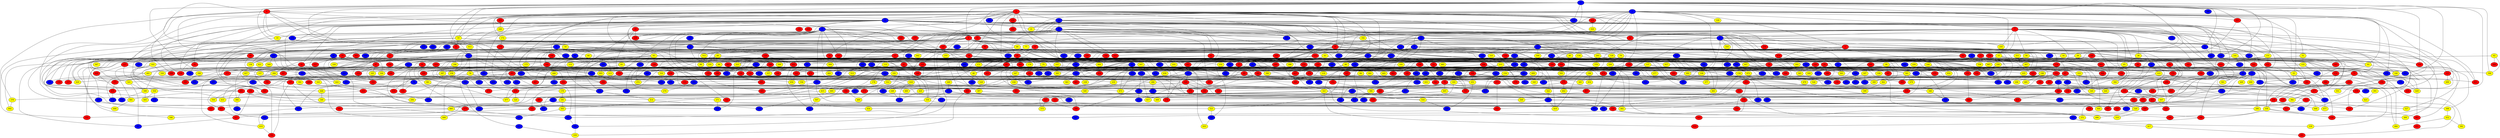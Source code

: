 graph {
0 [style = filled fillcolor = blue];
1 [style = filled fillcolor = blue];
2 [style = filled fillcolor = blue];
3 [style = filled fillcolor = red];
4 [style = filled fillcolor = red];
5 [style = filled fillcolor = red];
6 [style = filled fillcolor = red];
7 [style = filled fillcolor = blue];
8 [style = filled fillcolor = blue];
9 [style = filled fillcolor = red];
10 [style = filled fillcolor = yellow];
11 [style = filled fillcolor = red];
12 [style = filled fillcolor = blue];
13 [style = filled fillcolor = blue];
14 [style = filled fillcolor = red];
15 [style = filled fillcolor = yellow];
16 [style = filled fillcolor = yellow];
17 [style = filled fillcolor = blue];
18 [style = filled fillcolor = yellow];
19 [style = filled fillcolor = blue];
20 [style = filled fillcolor = blue];
21 [style = filled fillcolor = yellow];
22 [style = filled fillcolor = blue];
23 [style = filled fillcolor = blue];
24 [style = filled fillcolor = red];
25 [style = filled fillcolor = blue];
26 [style = filled fillcolor = blue];
27 [style = filled fillcolor = red];
28 [style = filled fillcolor = yellow];
29 [style = filled fillcolor = red];
30 [style = filled fillcolor = red];
31 [style = filled fillcolor = yellow];
32 [style = filled fillcolor = red];
33 [style = filled fillcolor = yellow];
34 [style = filled fillcolor = blue];
35 [style = filled fillcolor = blue];
36 [style = filled fillcolor = blue];
37 [style = filled fillcolor = red];
38 [style = filled fillcolor = yellow];
39 [style = filled fillcolor = yellow];
40 [style = filled fillcolor = yellow];
41 [style = filled fillcolor = blue];
42 [style = filled fillcolor = blue];
43 [style = filled fillcolor = yellow];
44 [style = filled fillcolor = red];
45 [style = filled fillcolor = red];
46 [style = filled fillcolor = yellow];
47 [style = filled fillcolor = red];
48 [style = filled fillcolor = red];
49 [style = filled fillcolor = yellow];
50 [style = filled fillcolor = blue];
51 [style = filled fillcolor = red];
52 [style = filled fillcolor = red];
53 [style = filled fillcolor = blue];
54 [style = filled fillcolor = red];
55 [style = filled fillcolor = yellow];
56 [style = filled fillcolor = yellow];
57 [style = filled fillcolor = red];
58 [style = filled fillcolor = red];
59 [style = filled fillcolor = red];
60 [style = filled fillcolor = yellow];
61 [style = filled fillcolor = red];
62 [style = filled fillcolor = yellow];
63 [style = filled fillcolor = yellow];
64 [style = filled fillcolor = yellow];
65 [style = filled fillcolor = yellow];
66 [style = filled fillcolor = blue];
67 [style = filled fillcolor = red];
68 [style = filled fillcolor = red];
69 [style = filled fillcolor = red];
70 [style = filled fillcolor = yellow];
71 [style = filled fillcolor = red];
72 [style = filled fillcolor = red];
73 [style = filled fillcolor = blue];
74 [style = filled fillcolor = blue];
75 [style = filled fillcolor = yellow];
76 [style = filled fillcolor = red];
77 [style = filled fillcolor = yellow];
78 [style = filled fillcolor = yellow];
79 [style = filled fillcolor = red];
80 [style = filled fillcolor = red];
81 [style = filled fillcolor = blue];
82 [style = filled fillcolor = blue];
83 [style = filled fillcolor = yellow];
84 [style = filled fillcolor = yellow];
85 [style = filled fillcolor = blue];
86 [style = filled fillcolor = blue];
87 [style = filled fillcolor = red];
88 [style = filled fillcolor = yellow];
89 [style = filled fillcolor = red];
90 [style = filled fillcolor = blue];
91 [style = filled fillcolor = red];
92 [style = filled fillcolor = red];
93 [style = filled fillcolor = yellow];
94 [style = filled fillcolor = red];
95 [style = filled fillcolor = blue];
96 [style = filled fillcolor = yellow];
97 [style = filled fillcolor = blue];
98 [style = filled fillcolor = yellow];
99 [style = filled fillcolor = red];
100 [style = filled fillcolor = red];
101 [style = filled fillcolor = blue];
102 [style = filled fillcolor = yellow];
103 [style = filled fillcolor = yellow];
104 [style = filled fillcolor = blue];
105 [style = filled fillcolor = red];
106 [style = filled fillcolor = red];
107 [style = filled fillcolor = blue];
108 [style = filled fillcolor = yellow];
109 [style = filled fillcolor = red];
110 [style = filled fillcolor = blue];
111 [style = filled fillcolor = blue];
112 [style = filled fillcolor = yellow];
113 [style = filled fillcolor = red];
114 [style = filled fillcolor = blue];
115 [style = filled fillcolor = red];
116 [style = filled fillcolor = blue];
117 [style = filled fillcolor = red];
118 [style = filled fillcolor = blue];
119 [style = filled fillcolor = yellow];
120 [style = filled fillcolor = red];
121 [style = filled fillcolor = red];
122 [style = filled fillcolor = red];
123 [style = filled fillcolor = yellow];
124 [style = filled fillcolor = blue];
125 [style = filled fillcolor = red];
126 [style = filled fillcolor = red];
127 [style = filled fillcolor = yellow];
128 [style = filled fillcolor = red];
129 [style = filled fillcolor = yellow];
130 [style = filled fillcolor = red];
131 [style = filled fillcolor = blue];
132 [style = filled fillcolor = blue];
133 [style = filled fillcolor = yellow];
134 [style = filled fillcolor = yellow];
135 [style = filled fillcolor = blue];
136 [style = filled fillcolor = yellow];
137 [style = filled fillcolor = yellow];
138 [style = filled fillcolor = blue];
139 [style = filled fillcolor = red];
140 [style = filled fillcolor = red];
141 [style = filled fillcolor = yellow];
142 [style = filled fillcolor = red];
143 [style = filled fillcolor = red];
144 [style = filled fillcolor = yellow];
145 [style = filled fillcolor = yellow];
146 [style = filled fillcolor = blue];
147 [style = filled fillcolor = red];
148 [style = filled fillcolor = red];
149 [style = filled fillcolor = blue];
150 [style = filled fillcolor = blue];
151 [style = filled fillcolor = yellow];
152 [style = filled fillcolor = red];
153 [style = filled fillcolor = red];
154 [style = filled fillcolor = yellow];
155 [style = filled fillcolor = yellow];
156 [style = filled fillcolor = red];
157 [style = filled fillcolor = yellow];
158 [style = filled fillcolor = yellow];
159 [style = filled fillcolor = red];
160 [style = filled fillcolor = red];
161 [style = filled fillcolor = red];
162 [style = filled fillcolor = red];
163 [style = filled fillcolor = yellow];
164 [style = filled fillcolor = yellow];
165 [style = filled fillcolor = yellow];
166 [style = filled fillcolor = yellow];
167 [style = filled fillcolor = red];
168 [style = filled fillcolor = red];
169 [style = filled fillcolor = red];
170 [style = filled fillcolor = yellow];
171 [style = filled fillcolor = yellow];
172 [style = filled fillcolor = yellow];
173 [style = filled fillcolor = blue];
174 [style = filled fillcolor = blue];
175 [style = filled fillcolor = yellow];
176 [style = filled fillcolor = red];
177 [style = filled fillcolor = red];
178 [style = filled fillcolor = yellow];
179 [style = filled fillcolor = yellow];
180 [style = filled fillcolor = blue];
181 [style = filled fillcolor = yellow];
182 [style = filled fillcolor = yellow];
183 [style = filled fillcolor = blue];
184 [style = filled fillcolor = red];
185 [style = filled fillcolor = red];
186 [style = filled fillcolor = yellow];
187 [style = filled fillcolor = yellow];
188 [style = filled fillcolor = red];
189 [style = filled fillcolor = red];
190 [style = filled fillcolor = red];
191 [style = filled fillcolor = yellow];
192 [style = filled fillcolor = red];
193 [style = filled fillcolor = yellow];
194 [style = filled fillcolor = red];
195 [style = filled fillcolor = red];
196 [style = filled fillcolor = yellow];
197 [style = filled fillcolor = blue];
198 [style = filled fillcolor = yellow];
199 [style = filled fillcolor = blue];
200 [style = filled fillcolor = blue];
201 [style = filled fillcolor = blue];
202 [style = filled fillcolor = blue];
203 [style = filled fillcolor = yellow];
204 [style = filled fillcolor = blue];
205 [style = filled fillcolor = red];
206 [style = filled fillcolor = yellow];
207 [style = filled fillcolor = yellow];
208 [style = filled fillcolor = red];
209 [style = filled fillcolor = blue];
210 [style = filled fillcolor = red];
211 [style = filled fillcolor = blue];
212 [style = filled fillcolor = red];
213 [style = filled fillcolor = yellow];
214 [style = filled fillcolor = blue];
215 [style = filled fillcolor = yellow];
216 [style = filled fillcolor = red];
217 [style = filled fillcolor = red];
218 [style = filled fillcolor = red];
219 [style = filled fillcolor = red];
220 [style = filled fillcolor = yellow];
221 [style = filled fillcolor = red];
222 [style = filled fillcolor = yellow];
223 [style = filled fillcolor = yellow];
224 [style = filled fillcolor = red];
225 [style = filled fillcolor = yellow];
226 [style = filled fillcolor = yellow];
227 [style = filled fillcolor = red];
228 [style = filled fillcolor = red];
229 [style = filled fillcolor = blue];
230 [style = filled fillcolor = red];
231 [style = filled fillcolor = yellow];
232 [style = filled fillcolor = yellow];
233 [style = filled fillcolor = red];
234 [style = filled fillcolor = red];
235 [style = filled fillcolor = yellow];
236 [style = filled fillcolor = red];
237 [style = filled fillcolor = blue];
238 [style = filled fillcolor = yellow];
239 [style = filled fillcolor = red];
240 [style = filled fillcolor = red];
241 [style = filled fillcolor = blue];
242 [style = filled fillcolor = yellow];
243 [style = filled fillcolor = blue];
244 [style = filled fillcolor = red];
245 [style = filled fillcolor = blue];
246 [style = filled fillcolor = blue];
247 [style = filled fillcolor = yellow];
248 [style = filled fillcolor = yellow];
249 [style = filled fillcolor = yellow];
250 [style = filled fillcolor = yellow];
251 [style = filled fillcolor = yellow];
252 [style = filled fillcolor = red];
253 [style = filled fillcolor = blue];
254 [style = filled fillcolor = red];
255 [style = filled fillcolor = yellow];
256 [style = filled fillcolor = red];
257 [style = filled fillcolor = yellow];
258 [style = filled fillcolor = yellow];
259 [style = filled fillcolor = red];
260 [style = filled fillcolor = red];
261 [style = filled fillcolor = red];
262 [style = filled fillcolor = yellow];
263 [style = filled fillcolor = yellow];
264 [style = filled fillcolor = blue];
265 [style = filled fillcolor = red];
266 [style = filled fillcolor = red];
267 [style = filled fillcolor = yellow];
268 [style = filled fillcolor = red];
269 [style = filled fillcolor = yellow];
270 [style = filled fillcolor = red];
271 [style = filled fillcolor = yellow];
272 [style = filled fillcolor = yellow];
273 [style = filled fillcolor = red];
274 [style = filled fillcolor = yellow];
275 [style = filled fillcolor = red];
276 [style = filled fillcolor = red];
277 [style = filled fillcolor = yellow];
278 [style = filled fillcolor = red];
279 [style = filled fillcolor = red];
280 [style = filled fillcolor = yellow];
281 [style = filled fillcolor = red];
282 [style = filled fillcolor = blue];
283 [style = filled fillcolor = red];
284 [style = filled fillcolor = yellow];
285 [style = filled fillcolor = blue];
286 [style = filled fillcolor = yellow];
287 [style = filled fillcolor = yellow];
288 [style = filled fillcolor = yellow];
289 [style = filled fillcolor = red];
290 [style = filled fillcolor = blue];
291 [style = filled fillcolor = blue];
292 [style = filled fillcolor = yellow];
293 [style = filled fillcolor = blue];
294 [style = filled fillcolor = yellow];
295 [style = filled fillcolor = blue];
296 [style = filled fillcolor = blue];
297 [style = filled fillcolor = blue];
298 [style = filled fillcolor = red];
299 [style = filled fillcolor = red];
300 [style = filled fillcolor = red];
301 [style = filled fillcolor = red];
302 [style = filled fillcolor = blue];
303 [style = filled fillcolor = yellow];
304 [style = filled fillcolor = blue];
305 [style = filled fillcolor = red];
306 [style = filled fillcolor = yellow];
307 [style = filled fillcolor = yellow];
308 [style = filled fillcolor = red];
309 [style = filled fillcolor = yellow];
310 [style = filled fillcolor = red];
311 [style = filled fillcolor = yellow];
312 [style = filled fillcolor = yellow];
313 [style = filled fillcolor = blue];
314 [style = filled fillcolor = blue];
315 [style = filled fillcolor = blue];
316 [style = filled fillcolor = yellow];
317 [style = filled fillcolor = blue];
318 [style = filled fillcolor = blue];
319 [style = filled fillcolor = red];
320 [style = filled fillcolor = yellow];
321 [style = filled fillcolor = yellow];
322 [style = filled fillcolor = yellow];
323 [style = filled fillcolor = red];
324 [style = filled fillcolor = red];
325 [style = filled fillcolor = yellow];
326 [style = filled fillcolor = yellow];
327 [style = filled fillcolor = red];
328 [style = filled fillcolor = yellow];
329 [style = filled fillcolor = red];
330 [style = filled fillcolor = yellow];
331 [style = filled fillcolor = blue];
332 [style = filled fillcolor = yellow];
333 [style = filled fillcolor = blue];
334 [style = filled fillcolor = blue];
335 [style = filled fillcolor = blue];
336 [style = filled fillcolor = blue];
337 [style = filled fillcolor = red];
338 [style = filled fillcolor = yellow];
339 [style = filled fillcolor = yellow];
340 [style = filled fillcolor = red];
341 [style = filled fillcolor = yellow];
342 [style = filled fillcolor = blue];
343 [style = filled fillcolor = red];
344 [style = filled fillcolor = red];
345 [style = filled fillcolor = yellow];
346 [style = filled fillcolor = red];
347 [style = filled fillcolor = blue];
348 [style = filled fillcolor = yellow];
349 [style = filled fillcolor = blue];
350 [style = filled fillcolor = red];
351 [style = filled fillcolor = blue];
352 [style = filled fillcolor = red];
353 [style = filled fillcolor = blue];
354 [style = filled fillcolor = red];
355 [style = filled fillcolor = blue];
356 [style = filled fillcolor = red];
357 [style = filled fillcolor = blue];
358 [style = filled fillcolor = yellow];
359 [style = filled fillcolor = red];
360 [style = filled fillcolor = blue];
361 [style = filled fillcolor = blue];
362 [style = filled fillcolor = yellow];
363 [style = filled fillcolor = yellow];
364 [style = filled fillcolor = blue];
365 [style = filled fillcolor = yellow];
366 [style = filled fillcolor = blue];
367 [style = filled fillcolor = yellow];
368 [style = filled fillcolor = yellow];
369 [style = filled fillcolor = yellow];
370 [style = filled fillcolor = blue];
371 [style = filled fillcolor = yellow];
372 [style = filled fillcolor = blue];
373 [style = filled fillcolor = red];
374 [style = filled fillcolor = red];
375 [style = filled fillcolor = red];
376 [style = filled fillcolor = red];
377 [style = filled fillcolor = yellow];
378 [style = filled fillcolor = yellow];
379 [style = filled fillcolor = blue];
380 [style = filled fillcolor = red];
381 [style = filled fillcolor = yellow];
382 [style = filled fillcolor = yellow];
383 [style = filled fillcolor = blue];
384 [style = filled fillcolor = yellow];
385 [style = filled fillcolor = blue];
386 [style = filled fillcolor = yellow];
387 [style = filled fillcolor = blue];
388 [style = filled fillcolor = red];
389 [style = filled fillcolor = blue];
390 [style = filled fillcolor = blue];
391 [style = filled fillcolor = yellow];
392 [style = filled fillcolor = yellow];
393 [style = filled fillcolor = red];
394 [style = filled fillcolor = yellow];
395 [style = filled fillcolor = yellow];
396 [style = filled fillcolor = yellow];
397 [style = filled fillcolor = red];
398 [style = filled fillcolor = yellow];
399 [style = filled fillcolor = yellow];
400 [style = filled fillcolor = blue];
401 [style = filled fillcolor = red];
402 [style = filled fillcolor = yellow];
403 [style = filled fillcolor = blue];
404 [style = filled fillcolor = blue];
405 [style = filled fillcolor = blue];
406 [style = filled fillcolor = blue];
407 [style = filled fillcolor = yellow];
408 [style = filled fillcolor = yellow];
409 [style = filled fillcolor = red];
410 [style = filled fillcolor = blue];
411 [style = filled fillcolor = red];
412 [style = filled fillcolor = red];
413 [style = filled fillcolor = blue];
414 [style = filled fillcolor = yellow];
415 [style = filled fillcolor = yellow];
416 [style = filled fillcolor = blue];
417 [style = filled fillcolor = yellow];
418 [style = filled fillcolor = red];
419 [style = filled fillcolor = yellow];
420 [style = filled fillcolor = yellow];
421 [style = filled fillcolor = yellow];
422 [style = filled fillcolor = yellow];
423 [style = filled fillcolor = blue];
424 [style = filled fillcolor = red];
425 [style = filled fillcolor = red];
426 [style = filled fillcolor = red];
427 [style = filled fillcolor = yellow];
428 [style = filled fillcolor = blue];
429 [style = filled fillcolor = yellow];
430 [style = filled fillcolor = red];
431 [style = filled fillcolor = red];
432 [style = filled fillcolor = yellow];
433 [style = filled fillcolor = blue];
434 [style = filled fillcolor = red];
435 [style = filled fillcolor = red];
436 [style = filled fillcolor = yellow];
437 [style = filled fillcolor = blue];
438 [style = filled fillcolor = red];
439 [style = filled fillcolor = blue];
440 [style = filled fillcolor = yellow];
441 [style = filled fillcolor = yellow];
442 [style = filled fillcolor = blue];
443 [style = filled fillcolor = red];
444 [style = filled fillcolor = blue];
445 [style = filled fillcolor = yellow];
446 [style = filled fillcolor = yellow];
447 [style = filled fillcolor = blue];
448 [style = filled fillcolor = yellow];
449 [style = filled fillcolor = yellow];
450 [style = filled fillcolor = yellow];
451 [style = filled fillcolor = red];
452 [style = filled fillcolor = yellow];
453 [style = filled fillcolor = blue];
454 [style = filled fillcolor = red];
455 [style = filled fillcolor = blue];
456 [style = filled fillcolor = blue];
457 [style = filled fillcolor = blue];
458 [style = filled fillcolor = blue];
459 [style = filled fillcolor = red];
460 [style = filled fillcolor = yellow];
461 [style = filled fillcolor = red];
462 [style = filled fillcolor = blue];
463 [style = filled fillcolor = red];
464 [style = filled fillcolor = blue];
465 [style = filled fillcolor = yellow];
466 [style = filled fillcolor = red];
467 [style = filled fillcolor = red];
468 [style = filled fillcolor = blue];
469 [style = filled fillcolor = yellow];
470 [style = filled fillcolor = red];
471 [style = filled fillcolor = red];
472 [style = filled fillcolor = blue];
473 [style = filled fillcolor = red];
474 [style = filled fillcolor = blue];
475 [style = filled fillcolor = blue];
476 [style = filled fillcolor = red];
477 [style = filled fillcolor = yellow];
478 [style = filled fillcolor = blue];
479 [style = filled fillcolor = yellow];
480 [style = filled fillcolor = yellow];
481 [style = filled fillcolor = blue];
482 [style = filled fillcolor = yellow];
483 [style = filled fillcolor = red];
484 [style = filled fillcolor = yellow];
485 [style = filled fillcolor = yellow];
486 [style = filled fillcolor = blue];
487 [style = filled fillcolor = red];
488 [style = filled fillcolor = blue];
489 [style = filled fillcolor = blue];
490 [style = filled fillcolor = yellow];
491 [style = filled fillcolor = blue];
492 [style = filled fillcolor = blue];
493 [style = filled fillcolor = red];
494 [style = filled fillcolor = blue];
495 [style = filled fillcolor = blue];
496 [style = filled fillcolor = yellow];
497 [style = filled fillcolor = red];
498 [style = filled fillcolor = blue];
499 [style = filled fillcolor = yellow];
500 [style = filled fillcolor = yellow];
501 [style = filled fillcolor = red];
502 [style = filled fillcolor = blue];
503 [style = filled fillcolor = red];
504 [style = filled fillcolor = yellow];
505 [style = filled fillcolor = red];
506 [style = filled fillcolor = red];
507 [style = filled fillcolor = yellow];
508 [style = filled fillcolor = blue];
509 [style = filled fillcolor = yellow];
510 [style = filled fillcolor = red];
511 [style = filled fillcolor = blue];
512 [style = filled fillcolor = yellow];
513 [style = filled fillcolor = yellow];
514 [style = filled fillcolor = blue];
515 [style = filled fillcolor = red];
516 [style = filled fillcolor = yellow];
517 [style = filled fillcolor = blue];
518 [style = filled fillcolor = red];
519 [style = filled fillcolor = yellow];
520 [style = filled fillcolor = yellow];
521 [style = filled fillcolor = yellow];
522 [style = filled fillcolor = red];
523 [style = filled fillcolor = yellow];
524 [style = filled fillcolor = blue];
525 [style = filled fillcolor = blue];
526 [style = filled fillcolor = yellow];
527 [style = filled fillcolor = yellow];
528 [style = filled fillcolor = red];
529 [style = filled fillcolor = yellow];
530 [style = filled fillcolor = blue];
531 [style = filled fillcolor = blue];
532 [style = filled fillcolor = red];
533 [style = filled fillcolor = yellow];
534 [style = filled fillcolor = blue];
535 [style = filled fillcolor = red];
536 [style = filled fillcolor = yellow];
537 [style = filled fillcolor = red];
538 [style = filled fillcolor = red];
539 [style = filled fillcolor = yellow];
540 [style = filled fillcolor = yellow];
541 [style = filled fillcolor = red];
542 [style = filled fillcolor = red];
543 [style = filled fillcolor = red];
544 [style = filled fillcolor = red];
545 [style = filled fillcolor = yellow];
546 [style = filled fillcolor = yellow];
547 [style = filled fillcolor = blue];
548 [style = filled fillcolor = blue];
549 [style = filled fillcolor = yellow];
550 [style = filled fillcolor = yellow];
551 [style = filled fillcolor = yellow];
552 [style = filled fillcolor = blue];
553 [style = filled fillcolor = red];
554 [style = filled fillcolor = red];
555 [style = filled fillcolor = blue];
556 [style = filled fillcolor = yellow];
557 [style = filled fillcolor = red];
558 [style = filled fillcolor = red];
559 [style = filled fillcolor = red];
560 [style = filled fillcolor = blue];
561 [style = filled fillcolor = yellow];
562 [style = filled fillcolor = red];
563 [style = filled fillcolor = red];
564 [style = filled fillcolor = blue];
565 [style = filled fillcolor = red];
566 [style = filled fillcolor = red];
567 [style = filled fillcolor = blue];
568 [style = filled fillcolor = red];
569 [style = filled fillcolor = yellow];
570 [style = filled fillcolor = blue];
571 [style = filled fillcolor = blue];
572 [style = filled fillcolor = red];
573 [style = filled fillcolor = yellow];
574 [style = filled fillcolor = blue];
575 [style = filled fillcolor = red];
576 [style = filled fillcolor = yellow];
577 [style = filled fillcolor = blue];
578 [style = filled fillcolor = red];
579 [style = filled fillcolor = blue];
580 [style = filled fillcolor = blue];
581 [style = filled fillcolor = blue];
582 [style = filled fillcolor = yellow];
583 [style = filled fillcolor = red];
584 [style = filled fillcolor = red];
585 [style = filled fillcolor = blue];
586 [style = filled fillcolor = red];
587 [style = filled fillcolor = red];
588 [style = filled fillcolor = blue];
589 [style = filled fillcolor = yellow];
590 [style = filled fillcolor = red];
591 [style = filled fillcolor = blue];
592 [style = filled fillcolor = red];
593 [style = filled fillcolor = yellow];
594 [style = filled fillcolor = blue];
595 [style = filled fillcolor = blue];
596 [style = filled fillcolor = blue];
597 [style = filled fillcolor = red];
598 [style = filled fillcolor = blue];
599 [style = filled fillcolor = red];
600 [style = filled fillcolor = yellow];
601 [style = filled fillcolor = blue];
602 [style = filled fillcolor = yellow];
603 [style = filled fillcolor = red];
604 [style = filled fillcolor = red];
605 [style = filled fillcolor = yellow];
606 [style = filled fillcolor = yellow];
607 [style = filled fillcolor = yellow];
608 [style = filled fillcolor = blue];
609 [style = filled fillcolor = red];
610 [style = filled fillcolor = yellow];
611 [style = filled fillcolor = red];
612 [style = filled fillcolor = blue];
613 [style = filled fillcolor = yellow];
614 [style = filled fillcolor = red];
615 [style = filled fillcolor = blue];
616 [style = filled fillcolor = red];
617 [style = filled fillcolor = yellow];
618 [style = filled fillcolor = yellow];
619 [style = filled fillcolor = red];
620 [style = filled fillcolor = yellow];
621 [style = filled fillcolor = red];
622 [style = filled fillcolor = red];
623 [style = filled fillcolor = yellow];
624 [style = filled fillcolor = red];
625 [style = filled fillcolor = blue];
626 [style = filled fillcolor = blue];
627 [style = filled fillcolor = yellow];
628 [style = filled fillcolor = blue];
629 [style = filled fillcolor = yellow];
630 [style = filled fillcolor = red];
631 [style = filled fillcolor = yellow];
632 [style = filled fillcolor = yellow];
633 [style = filled fillcolor = yellow];
634 [style = filled fillcolor = red];
635 [style = filled fillcolor = yellow];
636 [style = filled fillcolor = yellow];
637 [style = filled fillcolor = red];
638 [style = filled fillcolor = blue];
639 [style = filled fillcolor = yellow];
640 [style = filled fillcolor = yellow];
641 [style = filled fillcolor = blue];
642 [style = filled fillcolor = yellow];
643 [style = filled fillcolor = red];
644 [style = filled fillcolor = yellow];
645 [style = filled fillcolor = red];
646 [style = filled fillcolor = blue];
647 [style = filled fillcolor = blue];
648 [style = filled fillcolor = yellow];
649 [style = filled fillcolor = yellow];
650 [style = filled fillcolor = yellow];
651 [style = filled fillcolor = red];
652 [style = filled fillcolor = blue];
653 [style = filled fillcolor = blue];
654 [style = filled fillcolor = yellow];
655 [style = filled fillcolor = blue];
656 [style = filled fillcolor = blue];
657 [style = filled fillcolor = blue];
658 [style = filled fillcolor = blue];
659 [style = filled fillcolor = blue];
660 [style = filled fillcolor = blue];
661 [style = filled fillcolor = red];
662 [style = filled fillcolor = red];
663 [style = filled fillcolor = blue];
664 [style = filled fillcolor = red];
665 [style = filled fillcolor = red];
666 [style = filled fillcolor = red];
667 [style = filled fillcolor = red];
668 [style = filled fillcolor = blue];
669 [style = filled fillcolor = red];
670 [style = filled fillcolor = red];
671 [style = filled fillcolor = blue];
672 [style = filled fillcolor = yellow];
673 [style = filled fillcolor = yellow];
674 [style = filled fillcolor = red];
675 [style = filled fillcolor = red];
676 [style = filled fillcolor = blue];
677 [style = filled fillcolor = yellow];
678 [style = filled fillcolor = red];
679 [style = filled fillcolor = yellow];
680 [style = filled fillcolor = red];
681 [style = filled fillcolor = yellow];
682 [style = filled fillcolor = yellow];
683 [style = filled fillcolor = yellow];
684 [style = filled fillcolor = blue];
685 [style = filled fillcolor = yellow];
686 [style = filled fillcolor = blue];
687 [style = filled fillcolor = yellow];
688 [style = filled fillcolor = blue];
689 [style = filled fillcolor = red];
690 [style = filled fillcolor = yellow];
691 [style = filled fillcolor = blue];
692 [style = filled fillcolor = yellow];
693 [style = filled fillcolor = yellow];
694 [style = filled fillcolor = blue];
695 [style = filled fillcolor = yellow];
696 [style = filled fillcolor = blue];
697 [style = filled fillcolor = blue];
698 [style = filled fillcolor = blue];
699 [style = filled fillcolor = yellow];
700 [style = filled fillcolor = red];
701 [style = filled fillcolor = red];
702 [style = filled fillcolor = red];
703 [style = filled fillcolor = red];
0 -- 123;
0 -- 153;
0 -- 172;
0 -- 173;
0 -- 185;
0 -- 192;
0 -- 239;
0 -- 241;
0 -- 255;
0 -- 257;
0 -- 318;
0 -- 588;
0 -- 592;
0 -- 636;
0 -- 666;
0 -- 671;
1 -- 3;
1 -- 5;
1 -- 8;
1 -- 12;
1 -- 13;
1 -- 19;
1 -- 21;
1 -- 37;
1 -- 55;
1 -- 93;
1 -- 120;
1 -- 130;
1 -- 151;
1 -- 157;
1 -- 202;
1 -- 212;
1 -- 215;
0 -- 75;
0 -- 33;
0 -- 11;
1 -- 221;
1 -- 259;
1 -- 339;
1 -- 442;
1 -- 478;
1 -- 511;
1 -- 545;
1 -- 595;
1 -- 621;
1 -- 628;
2 -- 4;
2 -- 9;
2 -- 10;
2 -- 25;
2 -- 28;
2 -- 31;
2 -- 39;
2 -- 53;
2 -- 63;
2 -- 74;
2 -- 110;
2 -- 169;
2 -- 199;
2 -- 221;
2 -- 282;
2 -- 284;
2 -- 306;
2 -- 312;
2 -- 333;
2 -- 387;
2 -- 389;
2 -- 446;
2 -- 498;
3 -- 11;
3 -- 26;
3 -- 27;
3 -- 34;
3 -- 38;
3 -- 41;
3 -- 44;
3 -- 56;
3 -- 65;
3 -- 77;
3 -- 121;
3 -- 139;
3 -- 152;
3 -- 166;
3 -- 167;
3 -- 217;
3 -- 222;
3 -- 250;
3 -- 261;
3 -- 476;
3 -- 562;
3 -- 612;
3 -- 621;
3 -- 660;
3 -- 666;
3 -- 696;
4 -- 7;
4 -- 29;
4 -- 30;
4 -- 48;
4 -- 58;
4 -- 77;
4 -- 94;
4 -- 117;
4 -- 242;
4 -- 243;
4 -- 256;
4 -- 270;
4 -- 365;
4 -- 416;
4 -- 442;
4 -- 516;
4 -- 558;
4 -- 559;
4 -- 571;
4 -- 601;
5 -- 26;
5 -- 40;
5 -- 50;
5 -- 65;
5 -- 68;
5 -- 128;
5 -- 141;
5 -- 228;
5 -- 232;
5 -- 251;
5 -- 360;
5 -- 439;
5 -- 560;
5 -- 674;
6 -- 10;
6 -- 12;
6 -- 19;
6 -- 30;
6 -- 36;
6 -- 43;
6 -- 54;
6 -- 58;
6 -- 59;
6 -- 88;
6 -- 104;
6 -- 110;
6 -- 147;
6 -- 172;
6 -- 194;
6 -- 207;
6 -- 227;
6 -- 256;
6 -- 272;
6 -- 288;
6 -- 301;
6 -- 310;
6 -- 333;
6 -- 359;
6 -- 453;
6 -- 459;
6 -- 491;
6 -- 494;
6 -- 509;
6 -- 533;
6 -- 538;
6 -- 676;
7 -- 27;
7 -- 57;
7 -- 60;
7 -- 64;
7 -- 69;
7 -- 104;
7 -- 194;
7 -- 198;
7 -- 435;
7 -- 629;
8 -- 16;
8 -- 34;
8 -- 35;
8 -- 84;
8 -- 150;
8 -- 225;
8 -- 237;
8 -- 311;
8 -- 369;
8 -- 404;
8 -- 518;
8 -- 594;
9 -- 12;
9 -- 18;
9 -- 33;
9 -- 132;
9 -- 176;
9 -- 378;
9 -- 422;
9 -- 550;
9 -- 566;
9 -- 663;
10 -- 42;
10 -- 51;
10 -- 201;
10 -- 394;
10 -- 602;
10 -- 642;
11 -- 14;
11 -- 125;
11 -- 129;
11 -- 142;
11 -- 580;
12 -- 13;
12 -- 16;
12 -- 17;
12 -- 20;
12 -- 21;
12 -- 24;
12 -- 29;
12 -- 32;
12 -- 43;
12 -- 44;
12 -- 49;
12 -- 61;
12 -- 90;
12 -- 92;
12 -- 93;
12 -- 107;
12 -- 136;
12 -- 167;
12 -- 183;
12 -- 236;
12 -- 261;
12 -- 301;
12 -- 337;
12 -- 357;
12 -- 479;
12 -- 542;
12 -- 543;
12 -- 591;
12 -- 630;
12 -- 640;
12 -- 697;
13 -- 17;
13 -- 38;
13 -- 39;
13 -- 67;
13 -- 70;
13 -- 118;
13 -- 126;
13 -- 135;
13 -- 160;
13 -- 171;
13 -- 197;
13 -- 203;
13 -- 234;
13 -- 354;
13 -- 401;
13 -- 500;
13 -- 510;
13 -- 515;
14 -- 15;
14 -- 28;
14 -- 40;
14 -- 46;
14 -- 48;
14 -- 60;
14 -- 170;
14 -- 219;
14 -- 255;
14 -- 285;
14 -- 298;
14 -- 453;
14 -- 490;
14 -- 603;
15 -- 59;
15 -- 82;
15 -- 368;
15 -- 394;
15 -- 463;
15 -- 466;
15 -- 526;
16 -- 23;
16 -- 282;
17 -- 45;
17 -- 46;
17 -- 85;
17 -- 158;
17 -- 186;
17 -- 321;
17 -- 342;
17 -- 395;
17 -- 429;
17 -- 439;
17 -- 506;
17 -- 683;
18 -- 27;
18 -- 86;
18 -- 186;
18 -- 222;
18 -- 328;
18 -- 354;
18 -- 400;
18 -- 540;
18 -- 701;
19 -- 20;
19 -- 21;
19 -- 57;
19 -- 83;
19 -- 145;
19 -- 151;
19 -- 253;
19 -- 568;
19 -- 647;
20 -- 22;
20 -- 41;
20 -- 48;
20 -- 95;
20 -- 97;
20 -- 132;
20 -- 147;
20 -- 177;
20 -- 182;
20 -- 184;
20 -- 204;
20 -- 205;
20 -- 229;
20 -- 316;
20 -- 335;
20 -- 343;
20 -- 364;
20 -- 375;
21 -- 33;
21 -- 126;
22 -- 30;
22 -- 40;
22 -- 55;
22 -- 66;
22 -- 146;
22 -- 343;
22 -- 419;
22 -- 436;
22 -- 662;
22 -- 674;
23 -- 263;
24 -- 239;
24 -- 252;
24 -- 400;
24 -- 586;
25 -- 71;
25 -- 72;
25 -- 491;
25 -- 663;
26 -- 88;
26 -- 89;
26 -- 162;
26 -- 374;
26 -- 455;
26 -- 505;
26 -- 515;
26 -- 669;
27 -- 47;
27 -- 75;
27 -- 82;
27 -- 103;
27 -- 109;
27 -- 381;
28 -- 55;
28 -- 158;
28 -- 309;
28 -- 362;
28 -- 597;
28 -- 624;
29 -- 32;
29 -- 92;
29 -- 164;
29 -- 322;
29 -- 336;
29 -- 369;
29 -- 537;
29 -- 589;
30 -- 35;
30 -- 56;
30 -- 63;
30 -- 105;
30 -- 115;
30 -- 131;
30 -- 142;
30 -- 203;
30 -- 292;
30 -- 325;
30 -- 407;
30 -- 493;
30 -- 529;
30 -- 628;
31 -- 155;
31 -- 162;
32 -- 293;
32 -- 404;
32 -- 441;
32 -- 587;
33 -- 441;
34 -- 211;
34 -- 220;
35 -- 37;
35 -- 52;
35 -- 88;
35 -- 211;
35 -- 464;
35 -- 480;
36 -- 58;
36 -- 231;
36 -- 366;
36 -- 477;
36 -- 604;
36 -- 650;
37 -- 66;
37 -- 108;
37 -- 114;
37 -- 122;
37 -- 281;
37 -- 304;
38 -- 65;
38 -- 99;
38 -- 382;
39 -- 93;
39 -- 138;
40 -- 133;
40 -- 144;
40 -- 145;
40 -- 275;
40 -- 485;
40 -- 641;
40 -- 692;
41 -- 81;
41 -- 100;
41 -- 118;
41 -- 139;
41 -- 147;
41 -- 208;
41 -- 250;
41 -- 264;
41 -- 296;
41 -- 302;
41 -- 403;
41 -- 450;
41 -- 584;
42 -- 98;
42 -- 125;
42 -- 143;
42 -- 162;
42 -- 384;
43 -- 52;
43 -- 73;
43 -- 74;
43 -- 87;
43 -- 116;
43 -- 231;
43 -- 240;
43 -- 249;
43 -- 253;
43 -- 266;
43 -- 355;
43 -- 377;
43 -- 418;
43 -- 455;
43 -- 660;
45 -- 46;
45 -- 119;
45 -- 192;
45 -- 385;
45 -- 436;
45 -- 516;
45 -- 586;
45 -- 611;
46 -- 529;
46 -- 688;
47 -- 165;
47 -- 202;
47 -- 234;
47 -- 326;
47 -- 398;
47 -- 427;
48 -- 163;
48 -- 173;
48 -- 193;
48 -- 222;
48 -- 288;
48 -- 618;
49 -- 135;
49 -- 160;
49 -- 359;
49 -- 482;
49 -- 512;
49 -- 541;
50 -- 111;
50 -- 123;
50 -- 395;
50 -- 440;
51 -- 53;
51 -- 101;
51 -- 183;
51 -- 358;
51 -- 504;
51 -- 583;
51 -- 598;
52 -- 655;
53 -- 78;
53 -- 83;
53 -- 204;
53 -- 207;
53 -- 227;
53 -- 245;
53 -- 276;
53 -- 298;
53 -- 299;
53 -- 367;
53 -- 373;
53 -- 525;
53 -- 629;
54 -- 85;
54 -- 142;
54 -- 179;
54 -- 326;
54 -- 396;
55 -- 447;
55 -- 645;
55 -- 653;
56 -- 68;
56 -- 155;
56 -- 161;
56 -- 292;
57 -- 67;
57 -- 79;
57 -- 91;
57 -- 96;
57 -- 113;
57 -- 154;
57 -- 272;
57 -- 348;
57 -- 352;
57 -- 361;
57 -- 448;
57 -- 462;
57 -- 493;
57 -- 535;
57 -- 631;
58 -- 59;
58 -- 114;
58 -- 127;
58 -- 148;
58 -- 209;
58 -- 223;
58 -- 228;
58 -- 260;
58 -- 468;
58 -- 546;
58 -- 552;
58 -- 594;
58 -- 661;
59 -- 87;
59 -- 130;
59 -- 264;
59 -- 380;
59 -- 415;
59 -- 509;
59 -- 533;
59 -- 570;
59 -- 656;
60 -- 98;
60 -- 138;
60 -- 150;
60 -- 274;
60 -- 283;
60 -- 317;
60 -- 497;
60 -- 589;
61 -- 137;
61 -- 219;
61 -- 287;
61 -- 498;
61 -- 532;
61 -- 663;
62 -- 104;
62 -- 306;
62 -- 689;
63 -- 81;
63 -- 112;
63 -- 148;
63 -- 317;
63 -- 328;
63 -- 443;
63 -- 502;
63 -- 549;
63 -- 647;
63 -- 659;
63 -- 670;
63 -- 690;
63 -- 693;
64 -- 265;
64 -- 692;
65 -- 143;
65 -- 376;
65 -- 445;
65 -- 552;
66 -- 76;
66 -- 382;
66 -- 394;
66 -- 484;
66 -- 541;
66 -- 544;
66 -- 561;
66 -- 575;
66 -- 607;
67 -- 153;
67 -- 174;
67 -- 247;
67 -- 566;
68 -- 72;
68 -- 78;
68 -- 154;
68 -- 194;
68 -- 254;
68 -- 289;
68 -- 564;
69 -- 200;
69 -- 304;
70 -- 226;
70 -- 652;
71 -- 79;
71 -- 87;
71 -- 99;
71 -- 102;
71 -- 223;
71 -- 267;
71 -- 305;
71 -- 388;
71 -- 396;
71 -- 419;
71 -- 518;
71 -- 523;
72 -- 74;
72 -- 259;
72 -- 454;
72 -- 582;
72 -- 680;
73 -- 89;
73 -- 487;
73 -- 682;
74 -- 356;
74 -- 448;
74 -- 535;
75 -- 89;
75 -- 128;
75 -- 211;
75 -- 240;
75 -- 568;
76 -- 143;
76 -- 145;
76 -- 156;
76 -- 170;
76 -- 268;
76 -- 347;
76 -- 420;
76 -- 465;
77 -- 163;
77 -- 433;
78 -- 117;
78 -- 167;
78 -- 346;
78 -- 401;
78 -- 430;
78 -- 556;
78 -- 650;
79 -- 166;
79 -- 303;
79 -- 340;
79 -- 393;
80 -- 139;
80 -- 140;
80 -- 218;
80 -- 330;
80 -- 332;
80 -- 353;
80 -- 536;
81 -- 85;
81 -- 100;
81 -- 205;
81 -- 396;
81 -- 680;
82 -- 122;
82 -- 654;
83 -- 265;
83 -- 471;
84 -- 107;
84 -- 235;
85 -- 241;
86 -- 269;
86 -- 317;
87 -- 97;
87 -- 204;
87 -- 291;
87 -- 340;
87 -- 383;
87 -- 486;
88 -- 131;
88 -- 277;
88 -- 278;
88 -- 313;
88 -- 338;
88 -- 409;
88 -- 673;
89 -- 178;
89 -- 289;
89 -- 321;
89 -- 329;
89 -- 545;
89 -- 570;
90 -- 91;
90 -- 284;
90 -- 418;
90 -- 429;
90 -- 521;
91 -- 157;
91 -- 237;
91 -- 273;
91 -- 331;
92 -- 534;
93 -- 292;
93 -- 374;
93 -- 528;
94 -- 118;
94 -- 136;
94 -- 180;
94 -- 307;
95 -- 131;
95 -- 149;
95 -- 195;
95 -- 265;
95 -- 284;
95 -- 357;
95 -- 519;
95 -- 565;
95 -- 581;
96 -- 489;
97 -- 149;
97 -- 285;
97 -- 297;
97 -- 387;
97 -- 388;
97 -- 440;
97 -- 573;
99 -- 198;
99 -- 443;
99 -- 667;
100 -- 107;
100 -- 113;
100 -- 251;
100 -- 349;
100 -- 377;
100 -- 461;
101 -- 133;
101 -- 136;
101 -- 421;
101 -- 567;
101 -- 569;
101 -- 579;
102 -- 287;
102 -- 515;
103 -- 326;
103 -- 350;
103 -- 633;
103 -- 681;
104 -- 178;
104 -- 217;
104 -- 252;
104 -- 297;
104 -- 306;
104 -- 341;
104 -- 345;
104 -- 588;
105 -- 171;
106 -- 166;
106 -- 267;
106 -- 270;
109 -- 385;
110 -- 199;
110 -- 239;
111 -- 309;
111 -- 371;
111 -- 449;
111 -- 555;
111 -- 561;
111 -- 600;
112 -- 349;
113 -- 261;
113 -- 314;
114 -- 201;
114 -- 238;
114 -- 363;
114 -- 375;
114 -- 665;
115 -- 215;
115 -- 290;
115 -- 295;
115 -- 492;
115 -- 581;
116 -- 159;
116 -- 224;
116 -- 425;
118 -- 188;
118 -- 269;
118 -- 683;
119 -- 413;
120 -- 223;
120 -- 283;
120 -- 627;
121 -- 424;
121 -- 467;
121 -- 590;
121 -- 699;
122 -- 444;
122 -- 578;
122 -- 650;
123 -- 301;
123 -- 320;
123 -- 667;
124 -- 475;
124 -- 580;
125 -- 251;
125 -- 294;
125 -- 347;
125 -- 430;
125 -- 445;
125 -- 553;
125 -- 568;
126 -- 413;
127 -- 281;
127 -- 332;
127 -- 395;
128 -- 272;
128 -- 316;
129 -- 175;
129 -- 226;
129 -- 291;
129 -- 426;
129 -- 470;
131 -- 276;
131 -- 329;
131 -- 353;
131 -- 484;
131 -- 521;
131 -- 599;
132 -- 532;
132 -- 613;
133 -- 164;
133 -- 191;
133 -- 262;
133 -- 344;
133 -- 370;
134 -- 198;
134 -- 295;
134 -- 354;
134 -- 644;
137 -- 230;
137 -- 253;
137 -- 279;
137 -- 281;
137 -- 347;
137 -- 366;
137 -- 446;
137 -- 533;
138 -- 152;
138 -- 195;
138 -- 196;
138 -- 225;
138 -- 246;
138 -- 258;
138 -- 528;
138 -- 616;
139 -- 152;
139 -- 338;
139 -- 466;
140 -- 365;
140 -- 386;
140 -- 530;
141 -- 156;
141 -- 169;
141 -- 242;
141 -- 334;
141 -- 379;
141 -- 434;
141 -- 531;
141 -- 562;
142 -- 157;
142 -- 165;
142 -- 420;
142 -- 478;
143 -- 208;
143 -- 276;
143 -- 390;
143 -- 408;
143 -- 412;
143 -- 461;
143 -- 607;
144 -- 300;
144 -- 456;
144 -- 588;
147 -- 175;
147 -- 343;
147 -- 642;
148 -- 214;
148 -- 287;
149 -- 216;
149 -- 315;
150 -- 158;
150 -- 331;
151 -- 247;
151 -- 431;
151 -- 619;
152 -- 230;
152 -- 237;
152 -- 377;
152 -- 405;
152 -- 563;
152 -- 592;
152 -- 643;
153 -- 298;
153 -- 540;
153 -- 618;
154 -- 193;
154 -- 648;
154 -- 655;
155 -- 208;
155 -- 229;
155 -- 524;
156 -- 516;
156 -- 559;
157 -- 163;
157 -- 423;
158 -- 622;
158 -- 694;
161 -- 187;
161 -- 356;
161 -- 632;
163 -- 233;
167 -- 217;
167 -- 460;
167 -- 470;
167 -- 702;
168 -- 173;
168 -- 202;
168 -- 213;
168 -- 257;
168 -- 345;
168 -- 456;
168 -- 557;
168 -- 579;
170 -- 181;
171 -- 513;
171 -- 531;
171 -- 676;
172 -- 176;
173 -- 483;
174 -- 210;
174 -- 245;
174 -- 252;
174 -- 617;
175 -- 299;
176 -- 213;
176 -- 458;
177 -- 512;
178 -- 415;
180 -- 232;
181 -- 273;
181 -- 303;
181 -- 368;
182 -- 578;
184 -- 244;
184 -- 457;
185 -- 474;
185 -- 659;
186 -- 406;
187 -- 353;
187 -- 631;
188 -- 462;
188 -- 468;
188 -- 476;
188 -- 499;
188 -- 525;
189 -- 235;
189 -- 527;
189 -- 603;
189 -- 619;
189 -- 627;
190 -- 290;
191 -- 312;
191 -- 455;
191 -- 615;
192 -- 205;
192 -- 495;
193 -- 538;
193 -- 678;
193 -- 696;
196 -- 345;
196 -- 452;
197 -- 242;
198 -- 206;
198 -- 214;
198 -- 342;
198 -- 685;
199 -- 330;
199 -- 336;
199 -- 447;
199 -- 461;
201 -- 504;
201 -- 543;
202 -- 390;
202 -- 629;
202 -- 668;
203 -- 576;
203 -- 685;
204 -- 702;
207 -- 302;
207 -- 453;
207 -- 635;
208 -- 319;
208 -- 320;
208 -- 358;
208 -- 486;
208 -- 501;
208 -- 508;
208 -- 528;
209 -- 451;
210 -- 319;
210 -- 518;
211 -- 235;
212 -- 351;
212 -- 620;
214 -- 274;
215 -- 279;
215 -- 337;
215 -- 471;
215 -- 479;
215 -- 481;
215 -- 634;
215 -- 672;
216 -- 300;
216 -- 482;
216 -- 547;
216 -- 667;
217 -- 382;
217 -- 653;
218 -- 275;
218 -- 373;
218 -- 597;
219 -- 414;
219 -- 476;
219 -- 637;
219 -- 703;
220 -- 352;
221 -- 360;
221 -- 687;
222 -- 246;
222 -- 469;
223 -- 441;
223 -- 678;
224 -- 525;
224 -- 625;
226 -- 517;
226 -- 669;
227 -- 478;
227 -- 590;
227 -- 604;
229 -- 233;
229 -- 309;
229 -- 695;
232 -- 577;
233 -- 294;
233 -- 550;
235 -- 549;
237 -- 245;
237 -- 266;
237 -- 539;
237 -- 653;
240 -- 286;
241 -- 425;
241 -- 508;
242 -- 263;
243 -- 327;
243 -- 700;
244 -- 280;
244 -- 341;
244 -- 477;
244 -- 488;
244 -- 578;
244 -- 662;
245 -- 372;
247 -- 329;
247 -- 686;
248 -- 638;
249 -- 314;
251 -- 608;
252 -- 386;
253 -- 383;
255 -- 323;
256 -- 324;
258 -- 293;
259 -- 300;
259 -- 424;
259 -- 559;
260 -- 320;
260 -- 513;
261 -- 271;
261 -- 273;
261 -- 384;
261 -- 681;
262 -- 275;
265 -- 351;
265 -- 442;
265 -- 458;
265 -- 581;
265 -- 606;
265 -- 626;
267 -- 279;
267 -- 282;
267 -- 456;
268 -- 378;
268 -- 443;
270 -- 312;
270 -- 481;
271 -- 280;
271 -- 579;
273 -- 351;
273 -- 606;
275 -- 321;
275 -- 402;
275 -- 572;
275 -- 683;
278 -- 286;
278 -- 482;
279 -- 652;
280 -- 490;
281 -- 346;
283 -- 308;
283 -- 585;
284 -- 293;
284 -- 392;
284 -- 422;
284 -- 435;
284 -- 609;
284 -- 633;
286 -- 331;
286 -- 348;
286 -- 695;
287 -- 457;
287 -- 700;
289 -- 645;
290 -- 332;
290 -- 356;
290 -- 375;
290 -- 543;
290 -- 693;
291 -- 429;
292 -- 479;
292 -- 502;
293 -- 480;
293 -- 550;
295 -- 548;
295 -- 684;
296 -- 333;
297 -- 323;
297 -- 327;
297 -- 656;
298 -- 409;
298 -- 460;
298 -- 594;
300 -- 519;
301 -- 358;
302 -- 526;
303 -- 697;
304 -- 473;
304 -- 558;
304 -- 606;
307 -- 408;
308 -- 483;
309 -- 553;
310 -- 640;
312 -- 472;
313 -- 660;
314 -- 316;
314 -- 319;
314 -- 411;
314 -- 658;
315 -- 451;
315 -- 460;
315 -- 622;
315 -- 644;
316 -- 324;
316 -- 444;
317 -- 344;
320 -- 496;
320 -- 503;
321 -- 397;
321 -- 437;
321 -- 614;
321 -- 617;
321 -- 643;
321 -- 649;
322 -- 390;
323 -- 401;
323 -- 523;
323 -- 591;
323 -- 654;
324 -- 371;
324 -- 410;
324 -- 495;
325 -- 556;
325 -- 687;
326 -- 423;
327 -- 573;
327 -- 599;
329 -- 346;
329 -- 372;
329 -- 400;
329 -- 430;
329 -- 467;
329 -- 470;
329 -- 655;
330 -- 341;
330 -- 554;
333 -- 493;
334 -- 658;
335 -- 485;
337 -- 488;
338 -- 355;
341 -- 405;
341 -- 669;
341 -- 679;
341 -- 694;
344 -- 359;
346 -- 678;
348 -- 530;
349 -- 406;
350 -- 411;
350 -- 414;
351 -- 580;
352 -- 643;
354 -- 393;
354 -- 531;
354 -- 593;
356 -- 428;
356 -- 469;
356 -- 507;
358 -- 434;
358 -- 463;
358 -- 506;
358 -- 544;
359 -- 535;
362 -- 399;
364 -- 433;
364 -- 444;
364 -- 554;
365 -- 383;
366 -- 511;
366 -- 656;
366 -- 691;
368 -- 432;
370 -- 673;
370 -- 684;
373 -- 505;
373 -- 601;
373 -- 610;
374 -- 428;
375 -- 435;
378 -- 602;
381 -- 572;
383 -- 399;
384 -- 596;
385 -- 487;
386 -- 404;
388 -- 675;
390 -- 419;
390 -- 542;
390 -- 555;
391 -- 623;
397 -- 437;
398 -- 590;
400 -- 414;
401 -- 411;
403 -- 422;
404 -- 406;
404 -- 426;
405 -- 645;
407 -- 434;
407 -- 517;
407 -- 584;
409 -- 639;
409 -- 646;
410 -- 417;
410 -- 539;
411 -- 567;
412 -- 527;
412 -- 557;
414 -- 686;
415 -- 488;
415 -- 633;
417 -- 501;
420 -- 638;
422 -- 616;
429 -- 463;
430 -- 477;
430 -- 520;
432 -- 484;
432 -- 582;
433 -- 631;
433 -- 675;
435 -- 574;
438 -- 544;
439 -- 672;
441 -- 574;
444 -- 610;
446 -- 625;
448 -- 540;
453 -- 691;
454 -- 551;
454 -- 703;
455 -- 503;
459 -- 664;
460 -- 546;
460 -- 547;
461 -- 510;
461 -- 522;
461 -- 648;
462 -- 473;
463 -- 651;
464 -- 554;
465 -- 474;
465 -- 575;
467 -- 496;
467 -- 671;
468 -- 703;
473 -- 622;
475 -- 485;
476 -- 591;
478 -- 621;
483 -- 522;
483 -- 565;
495 -- 610;
497 -- 517;
497 -- 529;
504 -- 514;
504 -- 605;
507 -- 585;
515 -- 652;
516 -- 608;
518 -- 623;
518 -- 648;
521 -- 567;
521 -- 589;
522 -- 532;
523 -- 595;
531 -- 599;
533 -- 607;
544 -- 614;
580 -- 639;
588 -- 657;
589 -- 605;
589 -- 698;
592 -- 670;
595 -- 635;
604 -- 698;
610 -- 702;
615 -- 639;
616 -- 626;
618 -- 638;
624 -- 649;
634 -- 636;
636 -- 673;
640 -- 668;
653 -- 677;
681 -- 690;
695 -- 701;
}
